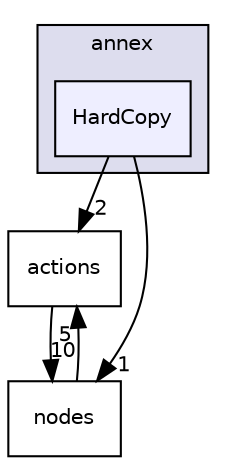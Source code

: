digraph "include/Inventor/annex/HardCopy" {
  compound=true
  node [ fontsize="10", fontname="Helvetica"];
  edge [ labelfontsize="10", labelfontname="Helvetica"];
  subgraph clusterdir_7eabc74ee96f78b1d9e65fb468addeca {
    graph [ bgcolor="#ddddee", pencolor="black", label="annex" fontname="Helvetica", fontsize="10", URL="dir_7eabc74ee96f78b1d9e65fb468addeca.html"]
  dir_0fd1744dff69b12a64e9a6716a3d67c6 [shape=box, label="HardCopy", style="filled", fillcolor="#eeeeff", pencolor="black", URL="dir_0fd1744dff69b12a64e9a6716a3d67c6.html"];
  }
  dir_4be02981134b54e3e345677ce1882bfe [shape=box label="actions" URL="dir_4be02981134b54e3e345677ce1882bfe.html"];
  dir_a1c1d9fc954b6310fc06e1f59b6e0117 [shape=box label="nodes" URL="dir_a1c1d9fc954b6310fc06e1f59b6e0117.html"];
  dir_a1c1d9fc954b6310fc06e1f59b6e0117->dir_4be02981134b54e3e345677ce1882bfe [headlabel="5", labeldistance=1.5 headhref="dir_000038_000002.html"];
  dir_4be02981134b54e3e345677ce1882bfe->dir_a1c1d9fc954b6310fc06e1f59b6e0117 [headlabel="10", labeldistance=1.5 headhref="dir_000002_000038.html"];
  dir_0fd1744dff69b12a64e9a6716a3d67c6->dir_4be02981134b54e3e345677ce1882bfe [headlabel="2", labeldistance=1.5 headhref="dir_000008_000002.html"];
  dir_0fd1744dff69b12a64e9a6716a3d67c6->dir_a1c1d9fc954b6310fc06e1f59b6e0117 [headlabel="1", labeldistance=1.5 headhref="dir_000008_000038.html"];
}
